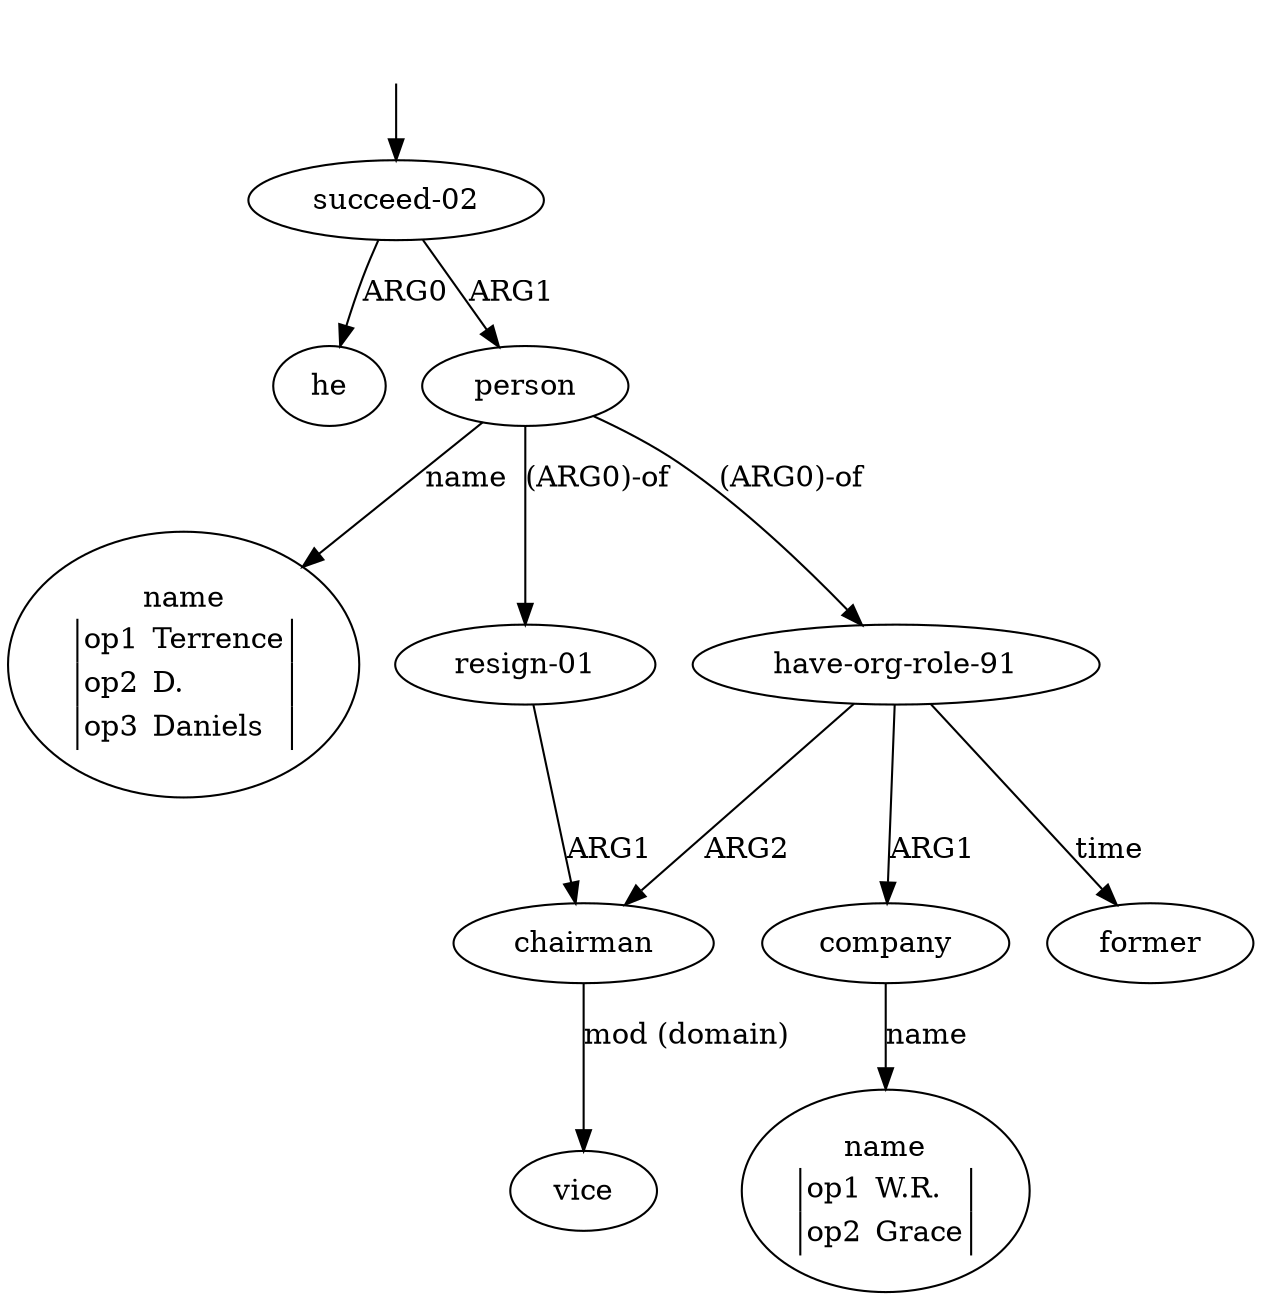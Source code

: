 digraph "20005002" {
  top [ style=invis ];
  top -> 0;
  0 [ label=<<table align="center" border="0" cellspacing="0"><tr><td colspan="2">succeed-02</td></tr></table>> ];
  1 [ label=<<table align="center" border="0" cellspacing="0"><tr><td colspan="2">he</td></tr></table>> ];
  2 [ label=<<table align="center" border="0" cellspacing="0"><tr><td colspan="2">person</td></tr></table>> ];
  3 [ label=<<table align="center" border="0" cellspacing="0"><tr><td colspan="2">name</td></tr><tr><td sides="l" border="1" align="left">op1</td><td sides="r" border="1" align="left">Terrence</td></tr><tr><td sides="l" border="1" align="left">op2</td><td sides="r" border="1" align="left">D.</td></tr><tr><td sides="l" border="1" align="left">op3</td><td sides="r" border="1" align="left">Daniels</td></tr></table>> ];
  4 [ label=<<table align="center" border="0" cellspacing="0"><tr><td colspan="2">resign-01</td></tr></table>> ];
  5 [ label=<<table align="center" border="0" cellspacing="0"><tr><td colspan="2">have-org-role-91</td></tr></table>> ];
  6 [ label=<<table align="center" border="0" cellspacing="0"><tr><td colspan="2">company</td></tr></table>> ];
  7 [ label=<<table align="center" border="0" cellspacing="0"><tr><td colspan="2">name</td></tr><tr><td sides="l" border="1" align="left">op1</td><td sides="r" border="1" align="left">W.R.</td></tr><tr><td sides="l" border="1" align="left">op2</td><td sides="r" border="1" align="left">Grace</td></tr></table>> ];
  8 [ label=<<table align="center" border="0" cellspacing="0"><tr><td colspan="2">chairman</td></tr></table>> ];
  9 [ label=<<table align="center" border="0" cellspacing="0"><tr><td colspan="2">vice</td></tr></table>> ];
  10 [ label=<<table align="center" border="0" cellspacing="0"><tr><td colspan="2">former</td></tr></table>> ];
  0 -> 2 [ label="ARG1" ];
  4 -> 8 [ label="ARG1" ];
  2 -> 3 [ label="name" ];
  0 -> 1 [ label="ARG0" ];
  5 -> 6 [ label="ARG1" ];
  5 -> 8 [ label="ARG2" ];
  5 -> 10 [ label="time" ];
  8 -> 9 [ label="mod (domain)" ];
  2 -> 5 [ label="(ARG0)-of" ];
  6 -> 7 [ label="name" ];
  2 -> 4 [ label="(ARG0)-of" ];
}

